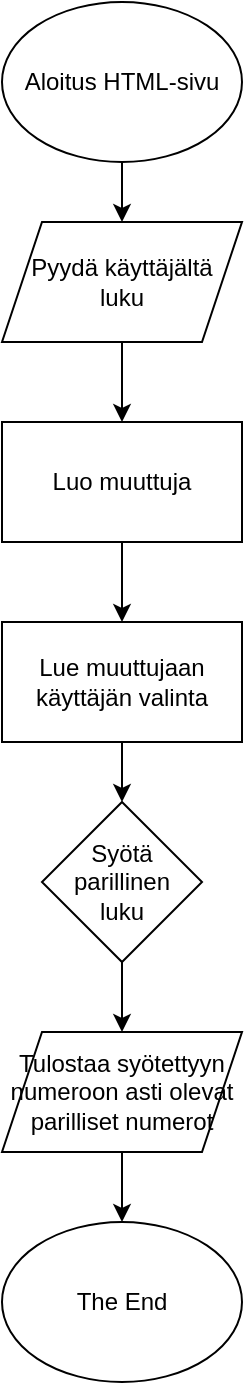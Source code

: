 <mxfile version="22.0.8" type="github">
  <diagram name="Sivu-1" id="jNaYSMbeP0Z_qt4pjJCi">
    <mxGraphModel dx="906" dy="773" grid="1" gridSize="10" guides="1" tooltips="1" connect="1" arrows="1" fold="1" page="1" pageScale="1" pageWidth="827" pageHeight="1169" math="0" shadow="0">
      <root>
        <mxCell id="0" />
        <mxCell id="1" parent="0" />
        <mxCell id="fHiISs76fz-oC04-sptV-9" value="" style="edgeStyle=orthogonalEdgeStyle;rounded=0;orthogonalLoop=1;jettySize=auto;html=1;" parent="1" source="fHiISs76fz-oC04-sptV-1" target="fHiISs76fz-oC04-sptV-2" edge="1">
          <mxGeometry relative="1" as="geometry" />
        </mxCell>
        <mxCell id="fHiISs76fz-oC04-sptV-1" value="Aloitus HTML-sivu" style="ellipse;whiteSpace=wrap;html=1;" parent="1" vertex="1">
          <mxGeometry x="354" y="10" width="120" height="80" as="geometry" />
        </mxCell>
        <mxCell id="fHiISs76fz-oC04-sptV-10" value="" style="edgeStyle=orthogonalEdgeStyle;rounded=0;orthogonalLoop=1;jettySize=auto;html=1;" parent="1" source="fHiISs76fz-oC04-sptV-2" target="fHiISs76fz-oC04-sptV-3" edge="1">
          <mxGeometry relative="1" as="geometry" />
        </mxCell>
        <mxCell id="fHiISs76fz-oC04-sptV-2" value="&lt;div&gt;Pyydä käyttäjältä&lt;/div&gt;&lt;div&gt;luku&lt;br&gt;&lt;/div&gt;" style="shape=parallelogram;perimeter=parallelogramPerimeter;whiteSpace=wrap;html=1;fixedSize=1;" parent="1" vertex="1">
          <mxGeometry x="354" y="120" width="120" height="60" as="geometry" />
        </mxCell>
        <mxCell id="fHiISs76fz-oC04-sptV-11" value="" style="edgeStyle=orthogonalEdgeStyle;rounded=0;orthogonalLoop=1;jettySize=auto;html=1;" parent="1" source="fHiISs76fz-oC04-sptV-3" target="fHiISs76fz-oC04-sptV-4" edge="1">
          <mxGeometry relative="1" as="geometry" />
        </mxCell>
        <mxCell id="fHiISs76fz-oC04-sptV-3" value="Luo muuttuja" style="rounded=0;whiteSpace=wrap;html=1;" parent="1" vertex="1">
          <mxGeometry x="354" y="220" width="120" height="60" as="geometry" />
        </mxCell>
        <mxCell id="fHiISs76fz-oC04-sptV-12" value="" style="edgeStyle=orthogonalEdgeStyle;rounded=0;orthogonalLoop=1;jettySize=auto;html=1;" parent="1" source="fHiISs76fz-oC04-sptV-4" target="fHiISs76fz-oC04-sptV-5" edge="1">
          <mxGeometry relative="1" as="geometry" />
        </mxCell>
        <mxCell id="fHiISs76fz-oC04-sptV-4" value="&lt;div&gt;Lue muuttujaan&lt;/div&gt;&lt;div&gt;käyttäjän valinta&lt;br&gt;&lt;/div&gt;" style="rounded=0;whiteSpace=wrap;html=1;" parent="1" vertex="1">
          <mxGeometry x="354" y="320" width="120" height="60" as="geometry" />
        </mxCell>
        <mxCell id="fHiISs76fz-oC04-sptV-14" value="" style="edgeStyle=orthogonalEdgeStyle;rounded=0;orthogonalLoop=1;jettySize=auto;html=1;" parent="1" source="fHiISs76fz-oC04-sptV-5" target="fHiISs76fz-oC04-sptV-7" edge="1">
          <mxGeometry relative="1" as="geometry" />
        </mxCell>
        <mxCell id="fHiISs76fz-oC04-sptV-5" value="&lt;div&gt;Syötä&lt;/div&gt;&lt;div&gt;parillinen&lt;/div&gt;&lt;div&gt;luku&lt;br&gt;&lt;/div&gt;" style="rhombus;whiteSpace=wrap;html=1;" parent="1" vertex="1">
          <mxGeometry x="374" y="410" width="80" height="80" as="geometry" />
        </mxCell>
        <mxCell id="fHiISs76fz-oC04-sptV-15" value="" style="edgeStyle=orthogonalEdgeStyle;rounded=0;orthogonalLoop=1;jettySize=auto;html=1;" parent="1" source="fHiISs76fz-oC04-sptV-7" target="fHiISs76fz-oC04-sptV-8" edge="1">
          <mxGeometry relative="1" as="geometry" />
        </mxCell>
        <mxCell id="fHiISs76fz-oC04-sptV-7" value="&lt;div&gt;Tulostaa syötettyyn&lt;/div&gt;&lt;div&gt;numeroon asti olevat&lt;/div&gt;&lt;div&gt;parilliset numerot&lt;br&gt;&lt;/div&gt;" style="shape=parallelogram;perimeter=parallelogramPerimeter;whiteSpace=wrap;html=1;fixedSize=1;" parent="1" vertex="1">
          <mxGeometry x="354" y="525" width="120" height="60" as="geometry" />
        </mxCell>
        <mxCell id="fHiISs76fz-oC04-sptV-8" value="The End" style="ellipse;whiteSpace=wrap;html=1;" parent="1" vertex="1">
          <mxGeometry x="354" y="620" width="120" height="80" as="geometry" />
        </mxCell>
      </root>
    </mxGraphModel>
  </diagram>
</mxfile>
